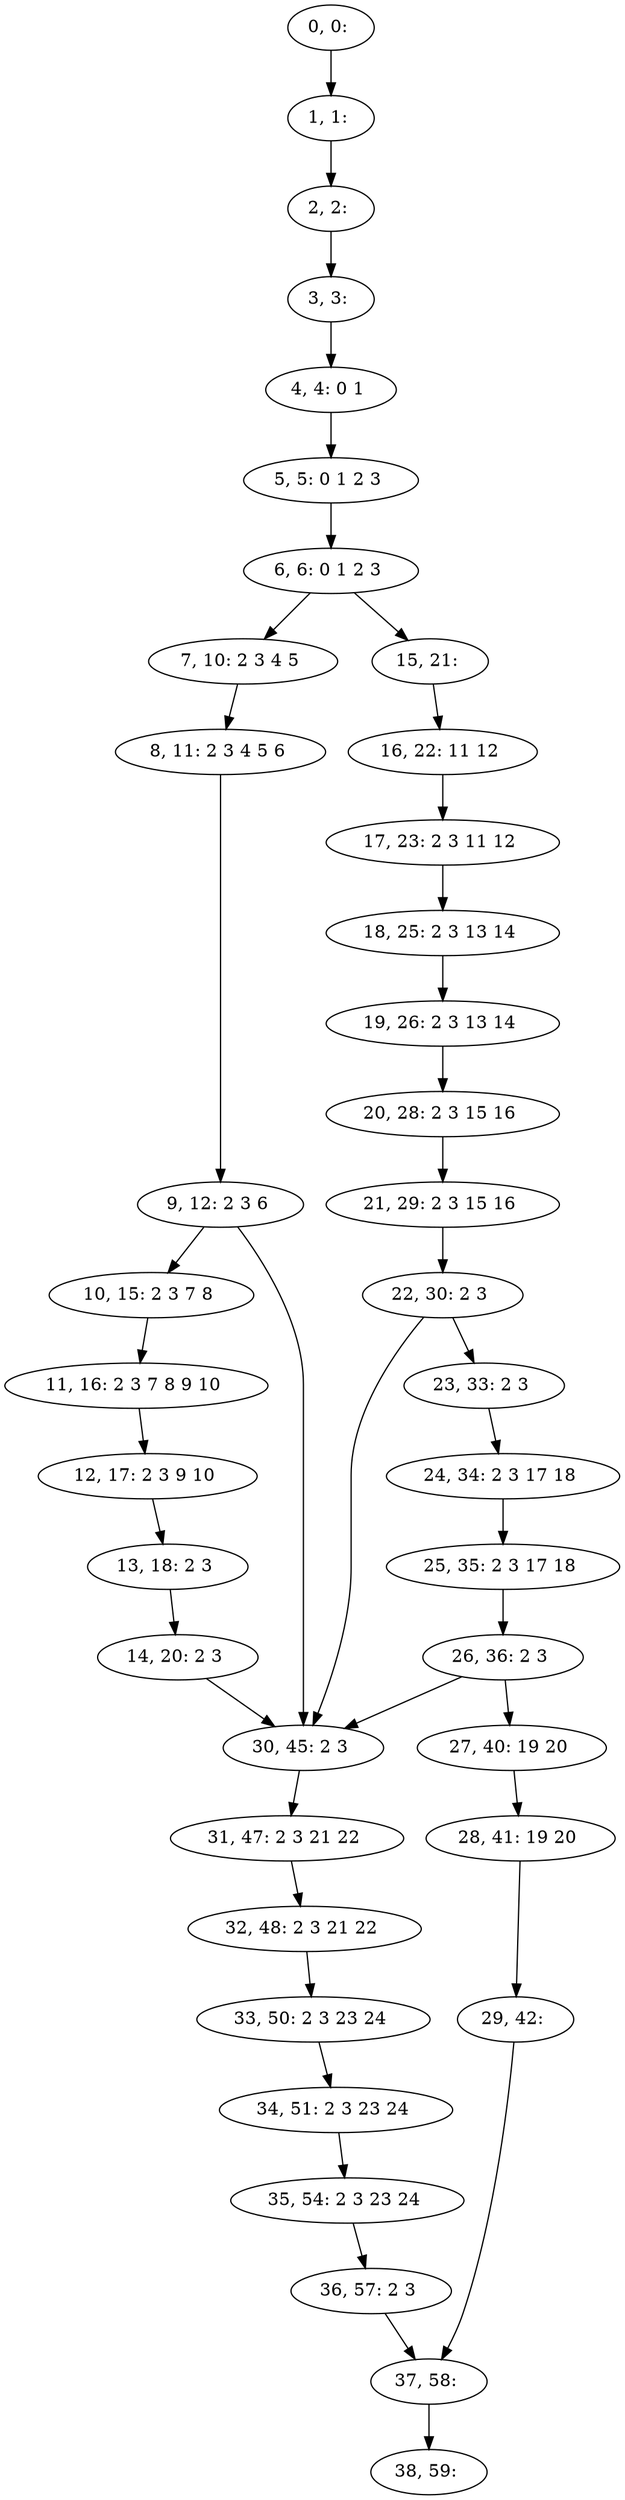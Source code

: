 digraph G {
0[label="0, 0: "];
1[label="1, 1: "];
2[label="2, 2: "];
3[label="3, 3: "];
4[label="4, 4: 0 1 "];
5[label="5, 5: 0 1 2 3 "];
6[label="6, 6: 0 1 2 3 "];
7[label="7, 10: 2 3 4 5 "];
8[label="8, 11: 2 3 4 5 6 "];
9[label="9, 12: 2 3 6 "];
10[label="10, 15: 2 3 7 8 "];
11[label="11, 16: 2 3 7 8 9 10 "];
12[label="12, 17: 2 3 9 10 "];
13[label="13, 18: 2 3 "];
14[label="14, 20: 2 3 "];
15[label="15, 21: "];
16[label="16, 22: 11 12 "];
17[label="17, 23: 2 3 11 12 "];
18[label="18, 25: 2 3 13 14 "];
19[label="19, 26: 2 3 13 14 "];
20[label="20, 28: 2 3 15 16 "];
21[label="21, 29: 2 3 15 16 "];
22[label="22, 30: 2 3 "];
23[label="23, 33: 2 3 "];
24[label="24, 34: 2 3 17 18 "];
25[label="25, 35: 2 3 17 18 "];
26[label="26, 36: 2 3 "];
27[label="27, 40: 19 20 "];
28[label="28, 41: 19 20 "];
29[label="29, 42: "];
30[label="30, 45: 2 3 "];
31[label="31, 47: 2 3 21 22 "];
32[label="32, 48: 2 3 21 22 "];
33[label="33, 50: 2 3 23 24 "];
34[label="34, 51: 2 3 23 24 "];
35[label="35, 54: 2 3 23 24 "];
36[label="36, 57: 2 3 "];
37[label="37, 58: "];
38[label="38, 59: "];
0->1 ;
1->2 ;
2->3 ;
3->4 ;
4->5 ;
5->6 ;
6->7 ;
6->15 ;
7->8 ;
8->9 ;
9->10 ;
9->30 ;
10->11 ;
11->12 ;
12->13 ;
13->14 ;
14->30 ;
15->16 ;
16->17 ;
17->18 ;
18->19 ;
19->20 ;
20->21 ;
21->22 ;
22->23 ;
22->30 ;
23->24 ;
24->25 ;
25->26 ;
26->27 ;
26->30 ;
27->28 ;
28->29 ;
29->37 ;
30->31 ;
31->32 ;
32->33 ;
33->34 ;
34->35 ;
35->36 ;
36->37 ;
37->38 ;
}
